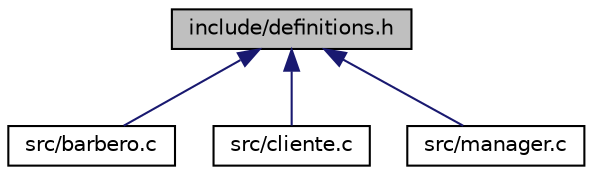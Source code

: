 digraph "include/definitions.h"
{
 // LATEX_PDF_SIZE
  edge [fontname="Helvetica",fontsize="10",labelfontname="Helvetica",labelfontsize="10"];
  node [fontname="Helvetica",fontsize="10",shape=record];
  Node1 [label="include/definitions.h",height=0.2,width=0.4,color="black", fillcolor="grey75", style="filled", fontcolor="black",tooltip="Definiciones para el proyecto de barbero dormilon."];
  Node1 -> Node2 [dir="back",color="midnightblue",fontsize="10",style="solid"];
  Node2 [label="src/barbero.c",height=0.2,width=0.4,color="black", fillcolor="white", style="filled",URL="$barbero_8c.html",tooltip="Implementacion de un proceso barbero."];
  Node1 -> Node3 [dir="back",color="midnightblue",fontsize="10",style="solid"];
  Node3 [label="src/cliente.c",height=0.2,width=0.4,color="black", fillcolor="white", style="filled",URL="$cliente_8c.html",tooltip="Implementacion de un proceso cliente."];
  Node1 -> Node4 [dir="back",color="midnightblue",fontsize="10",style="solid"];
  Node4 [label="src/manager.c",height=0.2,width=0.4,color="black", fillcolor="white", style="filled",URL="$manager_8c.html",tooltip="Implementacion de un proceso manager."];
}
